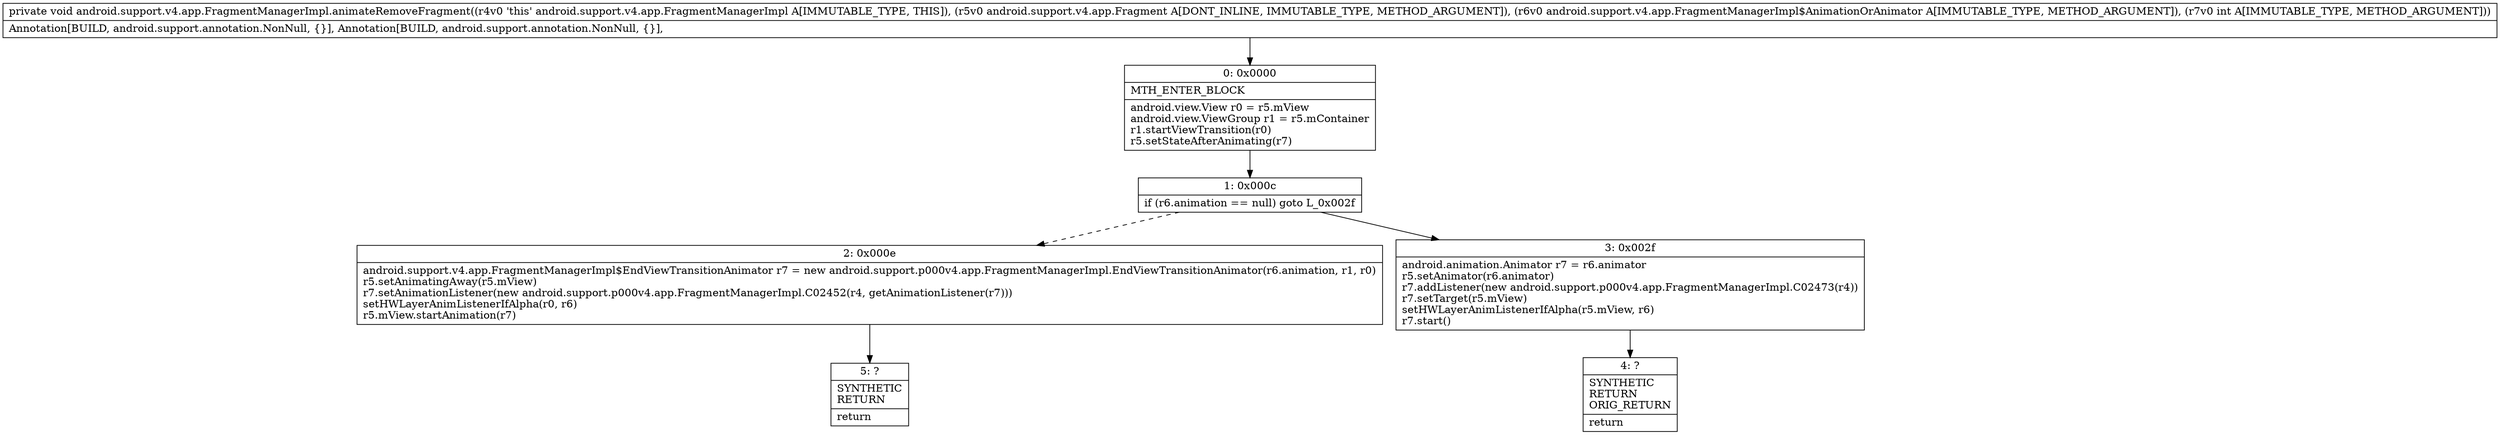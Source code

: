 digraph "CFG forandroid.support.v4.app.FragmentManagerImpl.animateRemoveFragment(Landroid\/support\/v4\/app\/Fragment;Landroid\/support\/v4\/app\/FragmentManagerImpl$AnimationOrAnimator;I)V" {
Node_0 [shape=record,label="{0\:\ 0x0000|MTH_ENTER_BLOCK\l|android.view.View r0 = r5.mView\landroid.view.ViewGroup r1 = r5.mContainer\lr1.startViewTransition(r0)\lr5.setStateAfterAnimating(r7)\l}"];
Node_1 [shape=record,label="{1\:\ 0x000c|if (r6.animation == null) goto L_0x002f\l}"];
Node_2 [shape=record,label="{2\:\ 0x000e|android.support.v4.app.FragmentManagerImpl$EndViewTransitionAnimator r7 = new android.support.p000v4.app.FragmentManagerImpl.EndViewTransitionAnimator(r6.animation, r1, r0)\lr5.setAnimatingAway(r5.mView)\lr7.setAnimationListener(new android.support.p000v4.app.FragmentManagerImpl.C02452(r4, getAnimationListener(r7)))\lsetHWLayerAnimListenerIfAlpha(r0, r6)\lr5.mView.startAnimation(r7)\l}"];
Node_3 [shape=record,label="{3\:\ 0x002f|android.animation.Animator r7 = r6.animator\lr5.setAnimator(r6.animator)\lr7.addListener(new android.support.p000v4.app.FragmentManagerImpl.C02473(r4))\lr7.setTarget(r5.mView)\lsetHWLayerAnimListenerIfAlpha(r5.mView, r6)\lr7.start()\l}"];
Node_4 [shape=record,label="{4\:\ ?|SYNTHETIC\lRETURN\lORIG_RETURN\l|return\l}"];
Node_5 [shape=record,label="{5\:\ ?|SYNTHETIC\lRETURN\l|return\l}"];
MethodNode[shape=record,label="{private void android.support.v4.app.FragmentManagerImpl.animateRemoveFragment((r4v0 'this' android.support.v4.app.FragmentManagerImpl A[IMMUTABLE_TYPE, THIS]), (r5v0 android.support.v4.app.Fragment A[DONT_INLINE, IMMUTABLE_TYPE, METHOD_ARGUMENT]), (r6v0 android.support.v4.app.FragmentManagerImpl$AnimationOrAnimator A[IMMUTABLE_TYPE, METHOD_ARGUMENT]), (r7v0 int A[IMMUTABLE_TYPE, METHOD_ARGUMENT]))  | Annotation[BUILD, android.support.annotation.NonNull, \{\}], Annotation[BUILD, android.support.annotation.NonNull, \{\}], \l}"];
MethodNode -> Node_0;
Node_0 -> Node_1;
Node_1 -> Node_2[style=dashed];
Node_1 -> Node_3;
Node_2 -> Node_5;
Node_3 -> Node_4;
}

